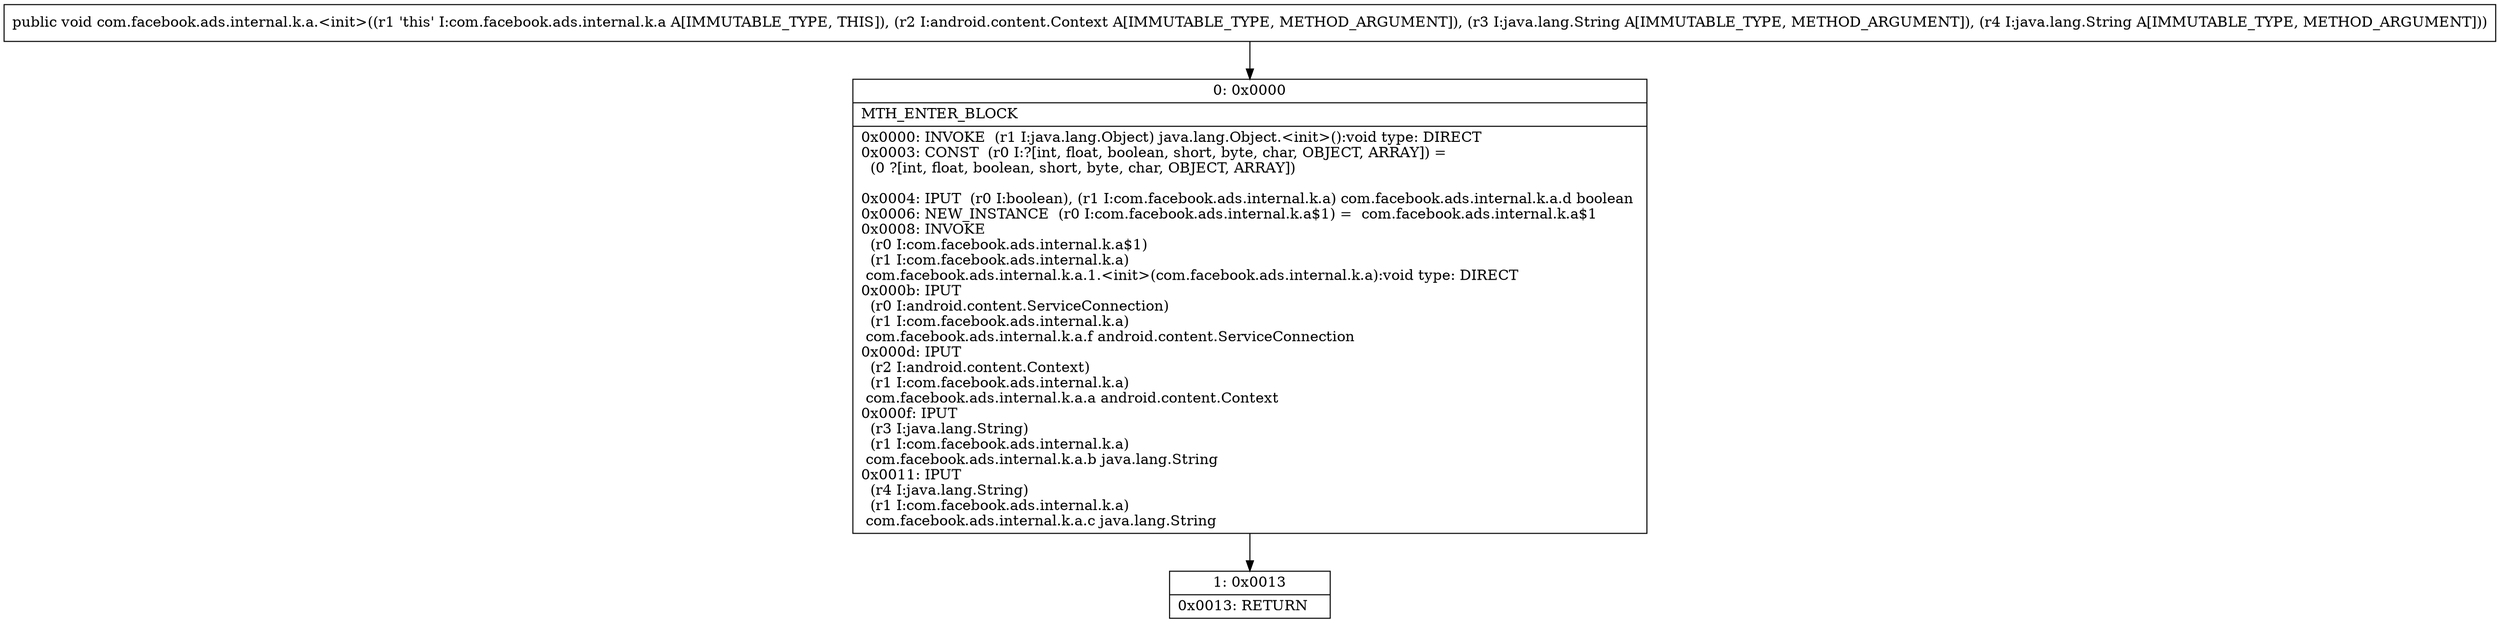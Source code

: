 digraph "CFG forcom.facebook.ads.internal.k.a.\<init\>(Landroid\/content\/Context;Ljava\/lang\/String;Ljava\/lang\/String;)V" {
Node_0 [shape=record,label="{0\:\ 0x0000|MTH_ENTER_BLOCK\l|0x0000: INVOKE  (r1 I:java.lang.Object) java.lang.Object.\<init\>():void type: DIRECT \l0x0003: CONST  (r0 I:?[int, float, boolean, short, byte, char, OBJECT, ARRAY]) = \l  (0 ?[int, float, boolean, short, byte, char, OBJECT, ARRAY])\l \l0x0004: IPUT  (r0 I:boolean), (r1 I:com.facebook.ads.internal.k.a) com.facebook.ads.internal.k.a.d boolean \l0x0006: NEW_INSTANCE  (r0 I:com.facebook.ads.internal.k.a$1) =  com.facebook.ads.internal.k.a$1 \l0x0008: INVOKE  \l  (r0 I:com.facebook.ads.internal.k.a$1)\l  (r1 I:com.facebook.ads.internal.k.a)\l com.facebook.ads.internal.k.a.1.\<init\>(com.facebook.ads.internal.k.a):void type: DIRECT \l0x000b: IPUT  \l  (r0 I:android.content.ServiceConnection)\l  (r1 I:com.facebook.ads.internal.k.a)\l com.facebook.ads.internal.k.a.f android.content.ServiceConnection \l0x000d: IPUT  \l  (r2 I:android.content.Context)\l  (r1 I:com.facebook.ads.internal.k.a)\l com.facebook.ads.internal.k.a.a android.content.Context \l0x000f: IPUT  \l  (r3 I:java.lang.String)\l  (r1 I:com.facebook.ads.internal.k.a)\l com.facebook.ads.internal.k.a.b java.lang.String \l0x0011: IPUT  \l  (r4 I:java.lang.String)\l  (r1 I:com.facebook.ads.internal.k.a)\l com.facebook.ads.internal.k.a.c java.lang.String \l}"];
Node_1 [shape=record,label="{1\:\ 0x0013|0x0013: RETURN   \l}"];
MethodNode[shape=record,label="{public void com.facebook.ads.internal.k.a.\<init\>((r1 'this' I:com.facebook.ads.internal.k.a A[IMMUTABLE_TYPE, THIS]), (r2 I:android.content.Context A[IMMUTABLE_TYPE, METHOD_ARGUMENT]), (r3 I:java.lang.String A[IMMUTABLE_TYPE, METHOD_ARGUMENT]), (r4 I:java.lang.String A[IMMUTABLE_TYPE, METHOD_ARGUMENT])) }"];
MethodNode -> Node_0;
Node_0 -> Node_1;
}

